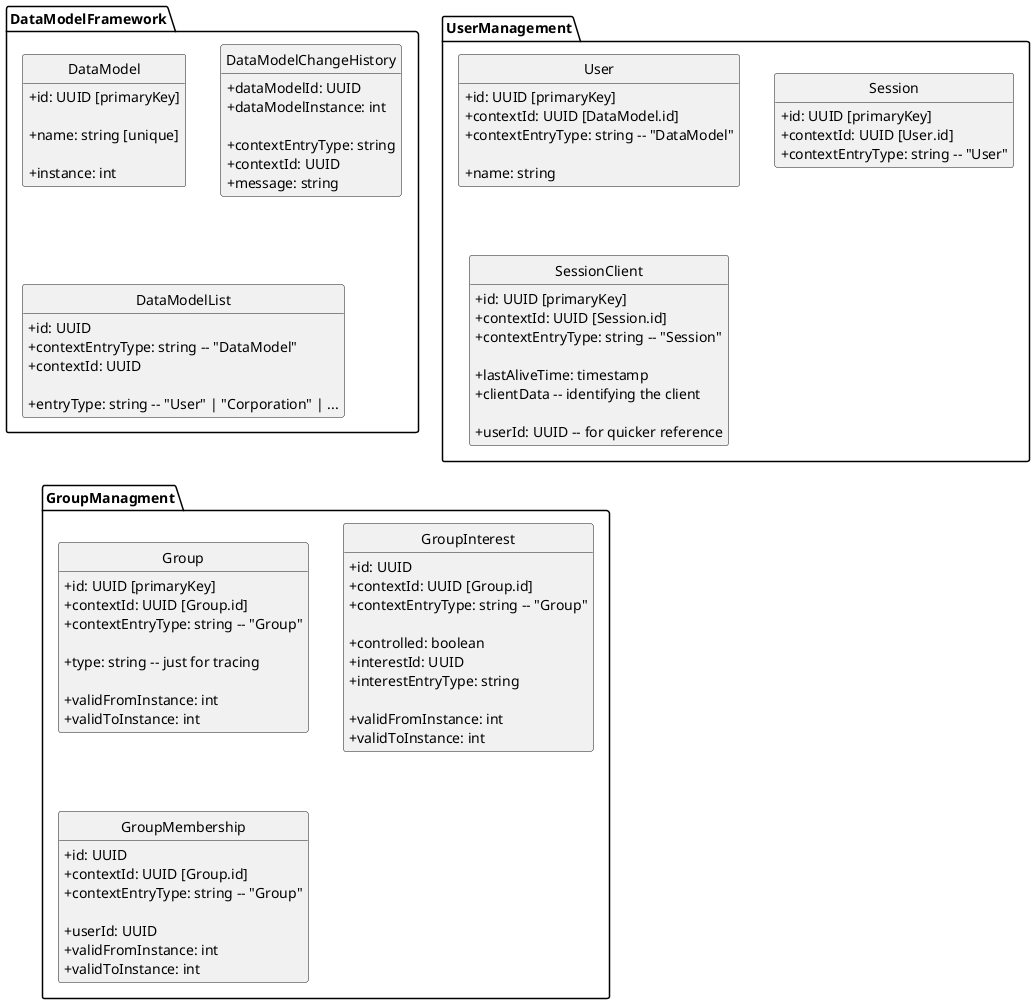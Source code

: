 @startuml
skinparam classAttributeIconSize 0
hide empty members
hide circle

package DataModelFramework {

class DataModel {
   + id: UUID [primaryKey]

   + name: string [unique]

   + instance: int
}

class DataModelChangeHistory {
   + dataModelId: UUID
   + dataModelInstance: int

   + contextEntryType: string   
   + contextId: UUID
   + message: string
}

class DataModelList {
   + id: UUID
   + contextEntryType: string -- "DataModel"   
   + contextId: UUID
   
   + entryType: string -- "User" | "Corporation" | ...
}

}

package UserManagement {

class User {
   + id: UUID [primaryKey]
   + contextId: UUID [DataModel.id]
   + contextEntryType: string -- "DataModel"

   + name: string
}

class Session {
   + id: UUID [primaryKey]
   + contextId: UUID [User.id]
   + contextEntryType: string -- "User"
}

class SessionClient {
   + id: UUID [primaryKey]
   + contextId: UUID [Session.id]
   + contextEntryType: string -- "Session"

   + lastAliveTime: timestamp
   + clientData -- identifying the client
   
   + userId: UUID -- for quicker reference
}

}

package GroupManagment {

class Group {
   + id: UUID [primaryKey]
   + contextId: UUID [Group.id]
   + contextEntryType: string -- "Group"
   
   + type: string -- just for tracing
   
   + validFromInstance: int
   + validToInstance: int
}

class GroupInterest {
   + id: UUID
   + contextId: UUID [Group.id]
   + contextEntryType: string -- "Group"

   + controlled: boolean   
   + interestId: UUID
   + interestEntryType: string
   
   + validFromInstance: int
   + validToInstance: int
}

class GroupMembership {
   + id: UUID
   + contextId: UUID [Group.id]
   + contextEntryType: string -- "Group"
   
   + userId: UUID
   + validFromInstance: int
   + validToInstance: int
}


}


@enduml
